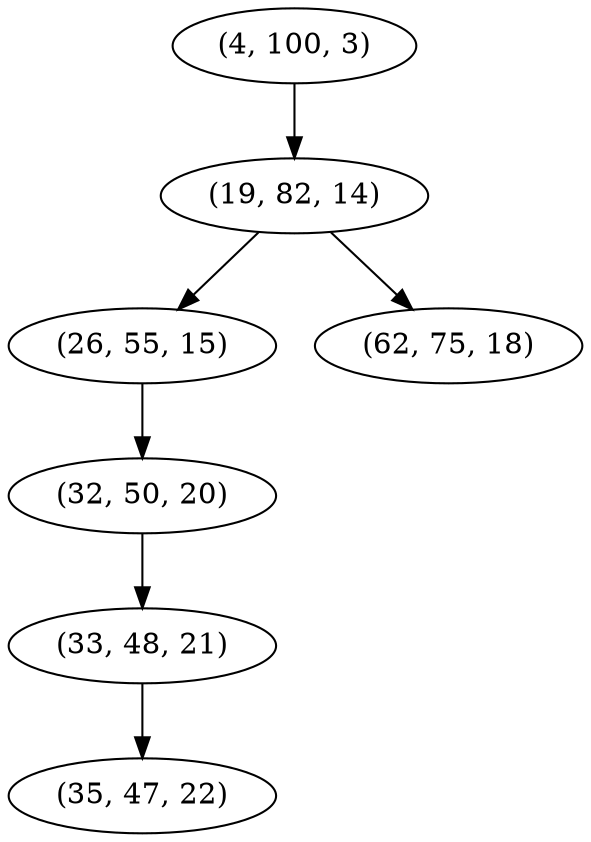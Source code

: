 digraph tree {
    "(4, 100, 3)";
    "(19, 82, 14)";
    "(26, 55, 15)";
    "(32, 50, 20)";
    "(33, 48, 21)";
    "(35, 47, 22)";
    "(62, 75, 18)";
    "(4, 100, 3)" -> "(19, 82, 14)";
    "(19, 82, 14)" -> "(26, 55, 15)";
    "(19, 82, 14)" -> "(62, 75, 18)";
    "(26, 55, 15)" -> "(32, 50, 20)";
    "(32, 50, 20)" -> "(33, 48, 21)";
    "(33, 48, 21)" -> "(35, 47, 22)";
}
